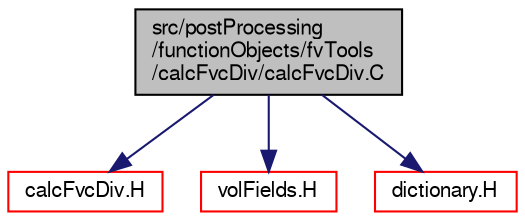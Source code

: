digraph "src/postProcessing/functionObjects/fvTools/calcFvcDiv/calcFvcDiv.C"
{
  bgcolor="transparent";
  edge [fontname="FreeSans",fontsize="10",labelfontname="FreeSans",labelfontsize="10"];
  node [fontname="FreeSans",fontsize="10",shape=record];
  Node0 [label="src/postProcessing\l/functionObjects/fvTools\l/calcFvcDiv/calcFvcDiv.C",height=0.2,width=0.4,color="black", fillcolor="grey75", style="filled", fontcolor="black"];
  Node0 -> Node1 [color="midnightblue",fontsize="10",style="solid",fontname="FreeSans"];
  Node1 [label="calcFvcDiv.H",height=0.2,width=0.4,color="red",URL="$a13529.html"];
  Node0 -> Node71 [color="midnightblue",fontsize="10",style="solid",fontname="FreeSans"];
  Node71 [label="volFields.H",height=0.2,width=0.4,color="red",URL="$a02750.html"];
  Node0 -> Node261 [color="midnightblue",fontsize="10",style="solid",fontname="FreeSans"];
  Node261 [label="dictionary.H",height=0.2,width=0.4,color="red",URL="$a08804.html"];
}
